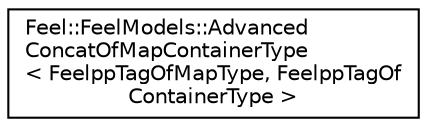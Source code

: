 digraph "Graphical Class Hierarchy"
{
 // LATEX_PDF_SIZE
  edge [fontname="Helvetica",fontsize="10",labelfontname="Helvetica",labelfontsize="10"];
  node [fontname="Helvetica",fontsize="10",shape=record];
  rankdir="LR";
  Node0 [label="Feel::FeelModels::Advanced\lConcatOfMapContainerType\l\< FeelppTagOfMapType, FeelppTagOf\lContainerType \>",height=0.2,width=0.4,color="black", fillcolor="white", style="filled",URL="$structFeel_1_1FeelModels_1_1AdvancedConcatOfMapContainerType.html",tooltip=" "];
}
